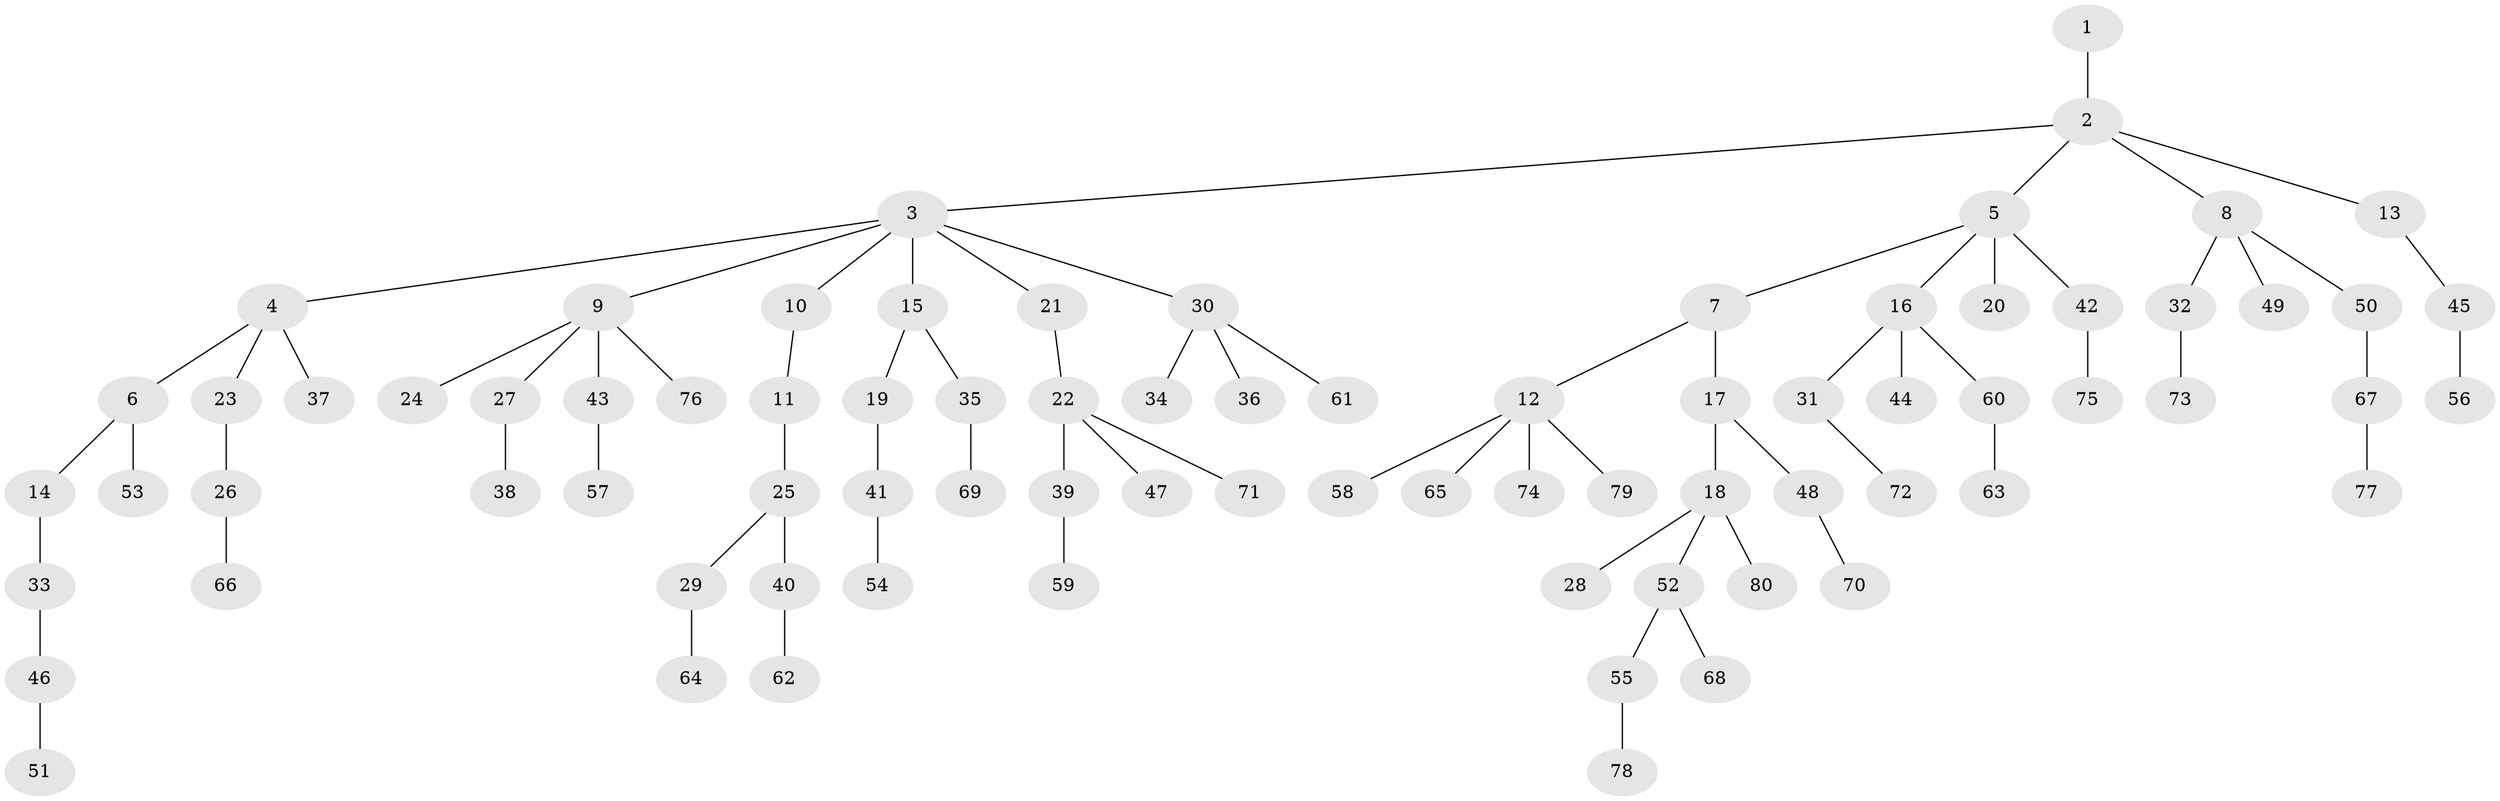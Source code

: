 // coarse degree distribution, {1: 0.62, 7: 0.04, 9: 0.02, 2: 0.16, 4: 0.08, 3: 0.08}
// Generated by graph-tools (version 1.1) at 2025/42/03/06/25 10:42:03]
// undirected, 80 vertices, 79 edges
graph export_dot {
graph [start="1"]
  node [color=gray90,style=filled];
  1;
  2;
  3;
  4;
  5;
  6;
  7;
  8;
  9;
  10;
  11;
  12;
  13;
  14;
  15;
  16;
  17;
  18;
  19;
  20;
  21;
  22;
  23;
  24;
  25;
  26;
  27;
  28;
  29;
  30;
  31;
  32;
  33;
  34;
  35;
  36;
  37;
  38;
  39;
  40;
  41;
  42;
  43;
  44;
  45;
  46;
  47;
  48;
  49;
  50;
  51;
  52;
  53;
  54;
  55;
  56;
  57;
  58;
  59;
  60;
  61;
  62;
  63;
  64;
  65;
  66;
  67;
  68;
  69;
  70;
  71;
  72;
  73;
  74;
  75;
  76;
  77;
  78;
  79;
  80;
  1 -- 2;
  2 -- 3;
  2 -- 5;
  2 -- 8;
  2 -- 13;
  3 -- 4;
  3 -- 9;
  3 -- 10;
  3 -- 15;
  3 -- 21;
  3 -- 30;
  4 -- 6;
  4 -- 23;
  4 -- 37;
  5 -- 7;
  5 -- 16;
  5 -- 20;
  5 -- 42;
  6 -- 14;
  6 -- 53;
  7 -- 12;
  7 -- 17;
  8 -- 32;
  8 -- 49;
  8 -- 50;
  9 -- 24;
  9 -- 27;
  9 -- 43;
  9 -- 76;
  10 -- 11;
  11 -- 25;
  12 -- 58;
  12 -- 65;
  12 -- 74;
  12 -- 79;
  13 -- 45;
  14 -- 33;
  15 -- 19;
  15 -- 35;
  16 -- 31;
  16 -- 44;
  16 -- 60;
  17 -- 18;
  17 -- 48;
  18 -- 28;
  18 -- 52;
  18 -- 80;
  19 -- 41;
  21 -- 22;
  22 -- 39;
  22 -- 47;
  22 -- 71;
  23 -- 26;
  25 -- 29;
  25 -- 40;
  26 -- 66;
  27 -- 38;
  29 -- 64;
  30 -- 34;
  30 -- 36;
  30 -- 61;
  31 -- 72;
  32 -- 73;
  33 -- 46;
  35 -- 69;
  39 -- 59;
  40 -- 62;
  41 -- 54;
  42 -- 75;
  43 -- 57;
  45 -- 56;
  46 -- 51;
  48 -- 70;
  50 -- 67;
  52 -- 55;
  52 -- 68;
  55 -- 78;
  60 -- 63;
  67 -- 77;
}
